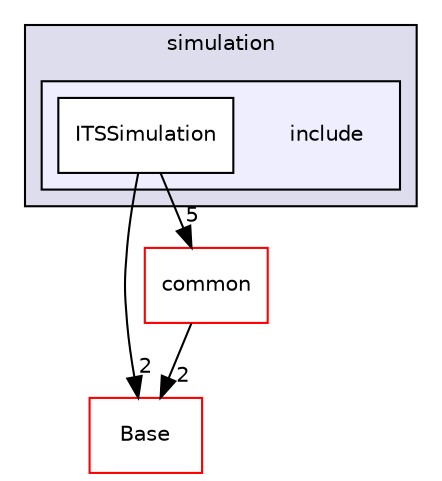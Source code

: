 digraph "/home/travis/build/AliceO2Group/AliceO2/Detectors/ITSMFT/ITS/simulation/include" {
  bgcolor=transparent;
  compound=true
  node [ fontsize="10", fontname="Helvetica"];
  edge [ labelfontsize="10", labelfontname="Helvetica"];
  subgraph clusterdir_e6f6998399f381fa585023934f76a907 {
    graph [ bgcolor="#ddddee", pencolor="black", label="simulation" fontname="Helvetica", fontsize="10", URL="dir_e6f6998399f381fa585023934f76a907.html"]
  subgraph clusterdir_703936e7bdda211beb61e967f1c6d8f5 {
    graph [ bgcolor="#eeeeff", pencolor="black", label="" URL="dir_703936e7bdda211beb61e967f1c6d8f5.html"];
    dir_703936e7bdda211beb61e967f1c6d8f5 [shape=plaintext label="include"];
    dir_d66a3873c91640f341fa02629510b1c1 [shape=box label="ITSSimulation" color="black" fillcolor="white" style="filled" URL="dir_d66a3873c91640f341fa02629510b1c1.html"];
  }
  }
  dir_37c90836491b695b472bf98d1be8336b [shape=box label="Base" color="red" URL="dir_37c90836491b695b472bf98d1be8336b.html"];
  dir_85bf31a2e8d306e7598ffcb73f8df6bf [shape=box label="common" color="red" URL="dir_85bf31a2e8d306e7598ffcb73f8df6bf.html"];
  dir_85bf31a2e8d306e7598ffcb73f8df6bf->dir_37c90836491b695b472bf98d1be8336b [headlabel="2", labeldistance=1.5 headhref="dir_000137_000073.html"];
  dir_d66a3873c91640f341fa02629510b1c1->dir_37c90836491b695b472bf98d1be8336b [headlabel="2", labeldistance=1.5 headhref="dir_000099_000073.html"];
  dir_d66a3873c91640f341fa02629510b1c1->dir_85bf31a2e8d306e7598ffcb73f8df6bf [headlabel="5", labeldistance=1.5 headhref="dir_000099_000137.html"];
}
